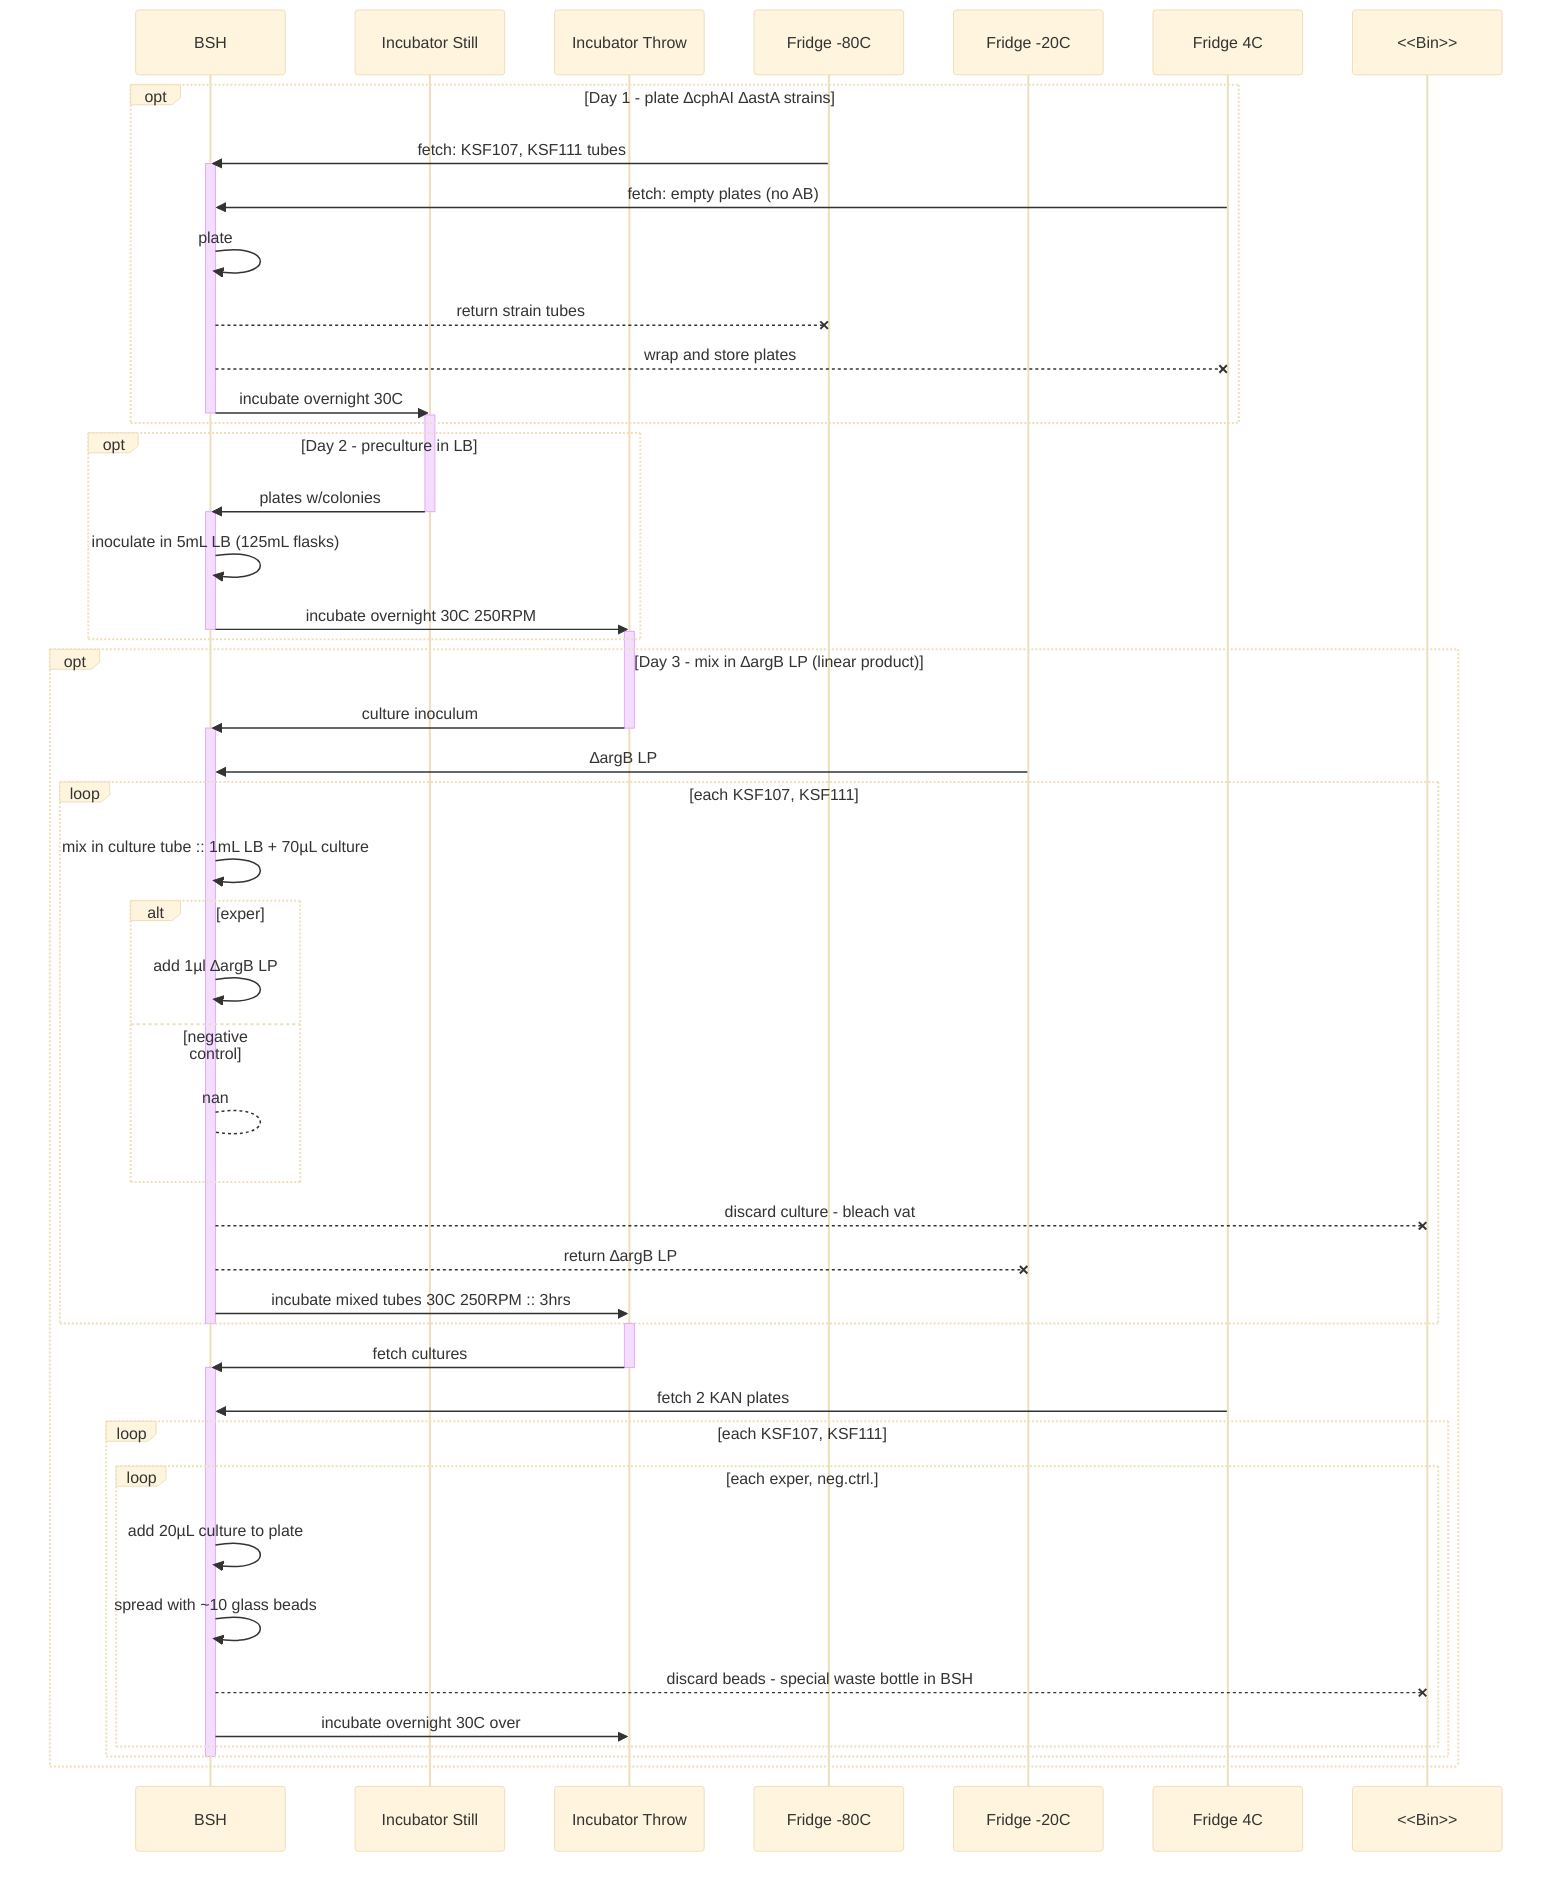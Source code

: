 %%{
  init: {
    'theme': 'base'
  }
}%%

%%   Character 'flask' found at U+F0C3
%% 󰙨  Character 'test-tube' found at U+F0668
%% 󰊎  Character 'bowl' found at U+F028E
%% 󰊩  Character 'bowl-outline' found at U+F02A9
%% 󰋤  Character 'bowl-mix-outline' found at U+F02E4
%% 󰘗  Character 'bowl-mix' found at U+F0617

sequenceDiagram
    participant bsh as BSH
    participant incs as Incubator Still
    participant inct as Incubator Throw
    participant fr80 as Fridge -80C
    participant fr20 as Fridge -20C
    participant fr4 as Fridge 4C
    participant bin as <<Bin>>

    opt Day 1 - plate ∆cphAI ∆astA strains
        fr80 ->> bsh: fetch: KSF107, KSF111 tubes
        activate bsh
        fr4 ->> bsh: fetch: empty plates (no AB)
        bsh ->> bsh: plate
        bsh --x fr80: return strain tubes
        bsh --x fr4: wrap and store plates
        bsh ->> incs: incubate overnight 30C
        deactivate bsh
        activate incs
    end
    opt Day 2 - preculture in LB
        incs ->> bsh: plates w/colonies
        deactivate incs
        activate bsh
        bsh ->> bsh: inoculate in 5mL LB (125mL flasks)
        bsh ->> inct: incubate overnight 30C 250RPM
        deactivate bsh
        activate inct
    end
    opt Day 3 - mix in ∆argB LP (linear product)
        inct ->> bsh: culture inoculum
        deactivate inct
        activate bsh
        fr20 ->> bsh: ∆argB LP
        loop each KSF107, KSF111
            bsh ->> bsh: mix in culture tube :: 1mL LB + 70µL culture
            alt exper
                bsh ->> bsh: add 1µl ∆argB LP
            else negative control
                bsh --> bsh: nan
            end
            bsh --x bin: discard culture - bleach vat
            bsh --x fr20: return ∆argB LP
            bsh ->> inct: incubate mixed tubes 30C 250RPM :: 3hrs
        end
        deactivate bsh
        activate inct
        inct ->> bsh: fetch cultures
        deactivate inct
        activate bsh
        fr4 ->> bsh: fetch 2 KAN plates
        loop each KSF107, KSF111
            loop each exper, neg.ctrl.
                bsh ->> bsh: add 20µL culture to plate
                bsh ->> bsh: spread with ~10 glass beads
                bsh --x bin: discard beads - special waste bottle in BSH
                bsh ->> inct: incubate overnight 30C over
            end
        end
        deactivate bsh
    end